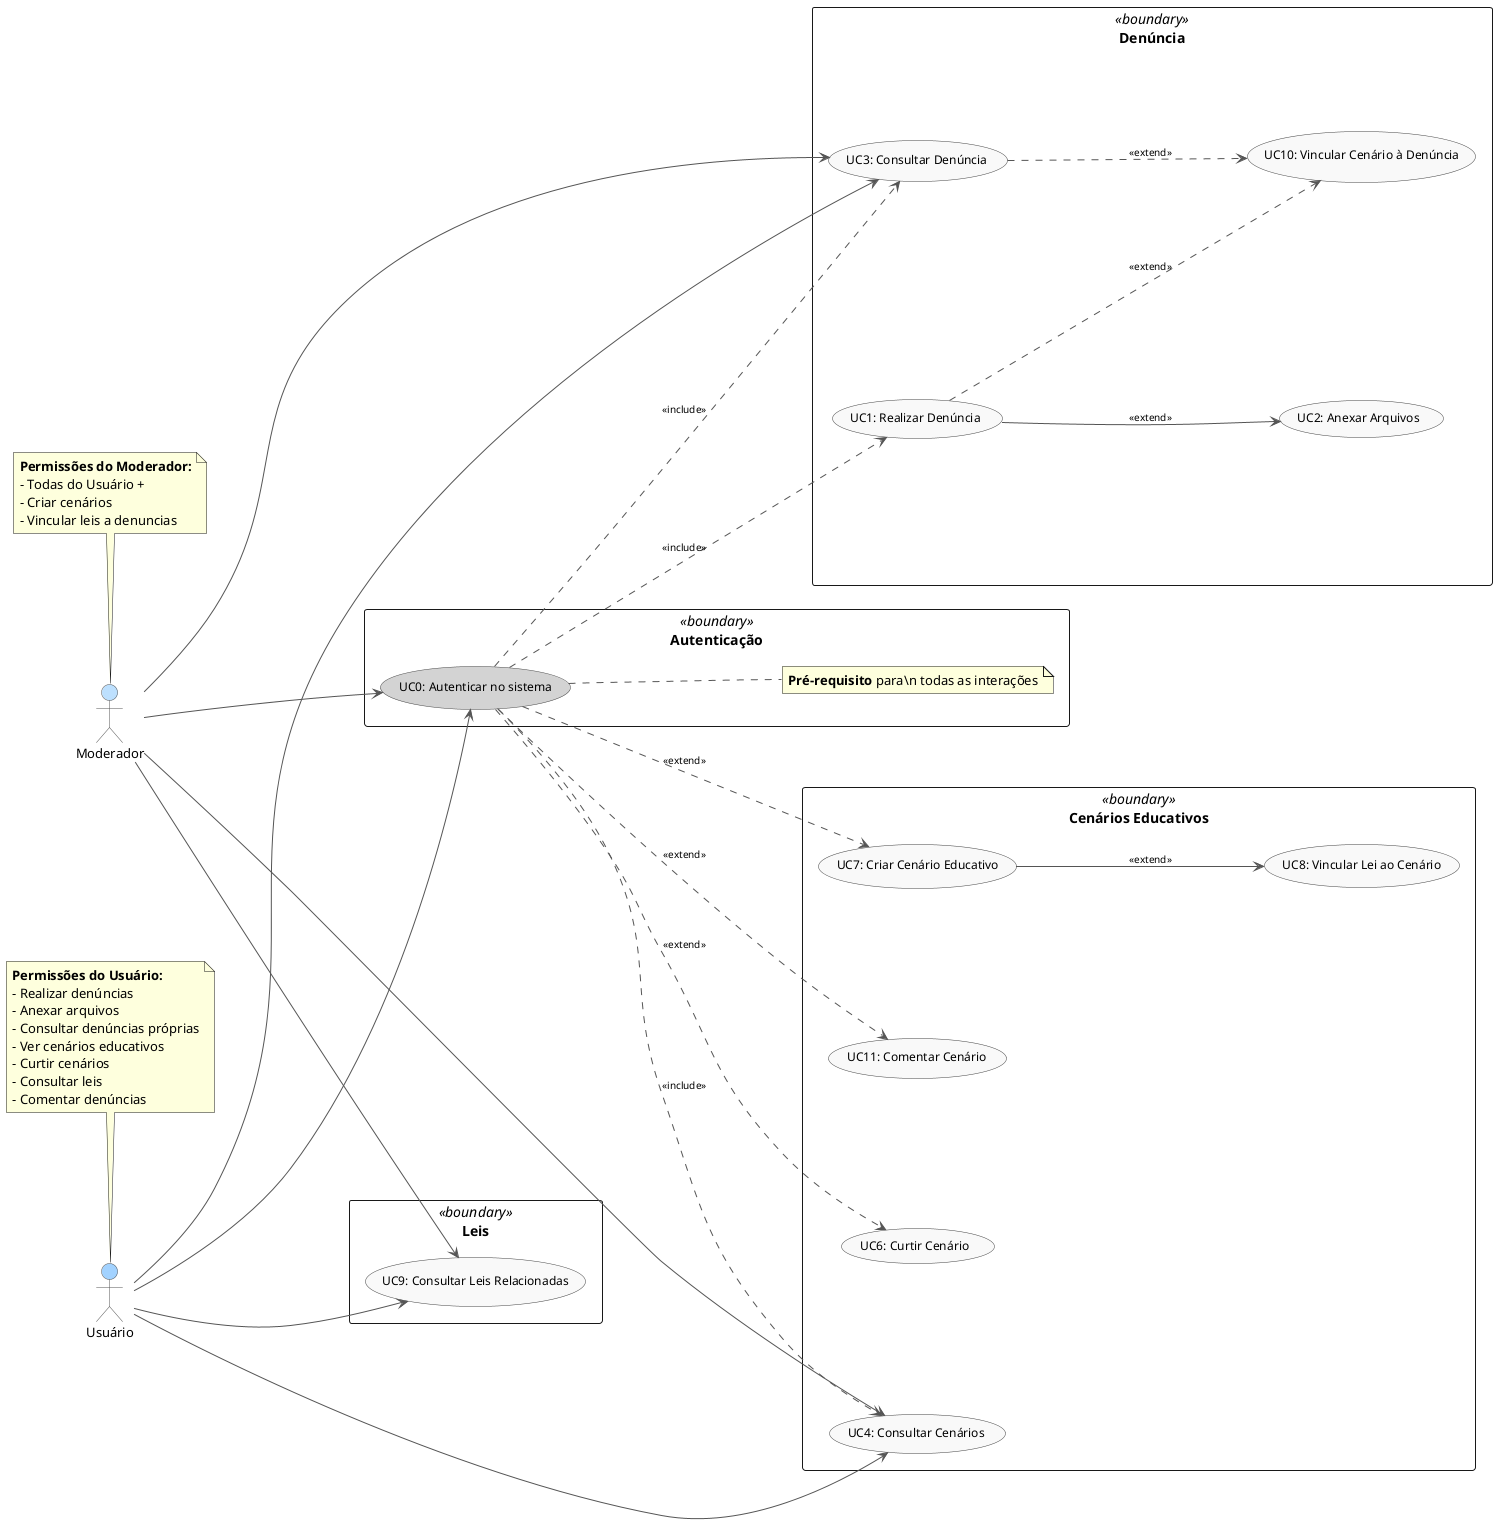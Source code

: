 @startuml
!pragma useVerticalIf on
' Ajustar o espaçamento
skinparam Nodesep 150
skinparam Ranksep 150

skinparam usecase {
    BackgroundColor #F9F9F9
    BorderColor #444444
    FontSize 12
    ArrowColor #555555
    ArrowFontSize 10
}

skinparam actor {
    BackgroundColor #F9F9F9
    BorderColor #555555
    FontSize 13
}

skinparam actor {
    BackgroundColor #F9F9F9
    BorderColor #555555
    FontSize 13
}

left to right direction

' ##### ACTORES #####
actor "Usuário" as u #A2D2FF
actor "Moderador" as m #BDE0FE

' ##### AUTENTICAÇÃO #####
rectangle "Autenticação" <<boundary>> {
    (UC0: Autenticar no sistema) as uc0 #LightGray
    note right of uc0
      <b>Pré-requisito</b> para\n todas as interações
    end note
}

' ##### DENÚNCIA #####
rectangle "Denúncia" <<boundary>> {
    (UC1: Realizar Denúncia) as uc1
    (UC2: Anexar Arquivos) as uc2
    (UC3: Consultar Denúncia) as uc3
    (UC10: Vincular Cenário à Denúncia) as uc10
}

' ##### CENÁRIOS EDUCATIVOS #####
rectangle "Cenários Educativos" <<boundary>> {
    (UC4: Consultar Cenários) as uc4
    (UC6: Curtir Cenário) as uc6
    (UC7: Criar Cenário Educativo) as uc7
    (UC8: Vincular Lei ao Cenário) as uc8
    (UC11: Comentar Cenário) as uc11
}

' ##### LEGISLAÇÃO #####
rectangle "Leis" <<boundary>> {
    (UC9: Consultar Leis Relacionadas) as uc9
}

' Usuário
u --> uc0
u --> uc3
u --> uc4
u --> uc9
uc1 --> uc2 : <<extend>>
uc0 .down.> uc1 : <<include>>
uc0 .down.> uc4 : <<include>>
uc0 .down.> uc3 : <<include>>
uc1 .down.> uc10 : <<extend>>
uc3 .down.> uc10 : <<extend>>
uc0 .down.> uc11 : <<extend>>


' Moderador
m --> uc0
m --> uc4
m --> uc3
m --> uc9
uc7 --> uc8 : <<extend>>
uc0 .down.> uc7 : <<extend>>
uc0 .down.> uc6 : <<extend>>

note top of u
  <b>Permissões do Usuário:</b>
  - Realizar denúncias
  - Anexar arquivos
  - Consultar denúncias próprias
  - Ver cenários educativos
  - Curtir cenários
  - Consultar leis
  - Comentar denúncias
end note

note top of m
  <b>Permissões do Moderador:</b>
  - Todas do Usuário +
  - Criar cenários
  - Vincular leis a denuncias
end note

@enduml
